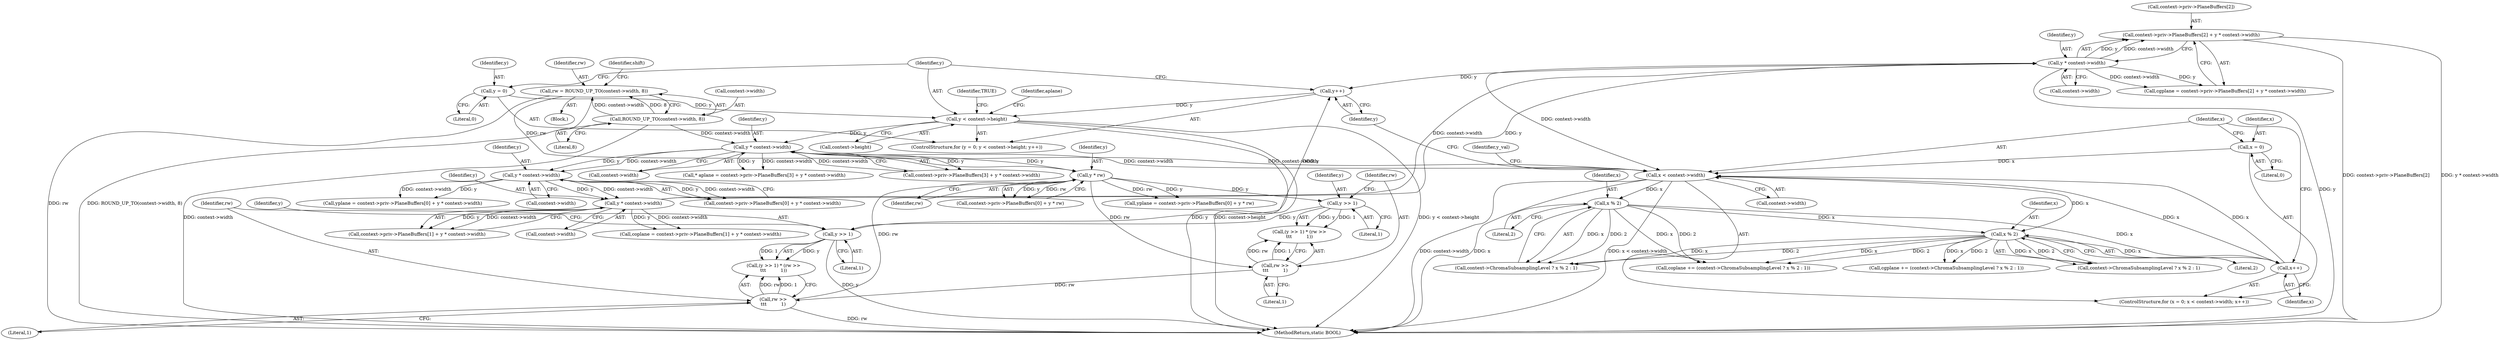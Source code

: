 digraph "0_FreeRDP_d1112c279bd1a327e8e4d0b5f371458bf2579659@array" {
"1000266" [label="(Call,context->priv->PlaneBuffers[2] + y * context->width)"];
"1000274" [label="(Call,y * context->width)"];
"1000259" [label="(Call,y * context->width)"];
"1000244" [label="(Call,y * context->width)"];
"1000175" [label="(Call,y * context->width)"];
"1000153" [label="(Call,y < context->height)"];
"1000158" [label="(Call,y++)"];
"1000226" [label="(Call,y >> 1)"];
"1000209" [label="(Call,y >> 1)"];
"1000195" [label="(Call,y * rw)"];
"1000125" [label="(Call,rw = ROUND_UP_TO(context->width, 8))"];
"1000127" [label="(Call,ROUND_UP_TO(context->width, 8))"];
"1000229" [label="(Call,rw >>\n\t\t\t          1)"];
"1000212" [label="(Call,rw >>\n\t\t\t          1)"];
"1000150" [label="(Call,y = 0)"];
"1000283" [label="(Call,x < context->width)"];
"1000288" [label="(Call,x++)"];
"1000393" [label="(Call,x % 2)"];
"1000403" [label="(Call,x % 2)"];
"1000280" [label="(Call,x = 0)"];
"1000404" [label="(Identifier,x)"];
"1000246" [label="(Call,context->width)"];
"1000244" [label="(Call,y * context->width)"];
"1000175" [label="(Call,y * context->width)"];
"1000249" [label="(Call,coplane = context->priv->PlaneBuffers[1] + y * context->width)"];
"1000259" [label="(Call,y * context->width)"];
"1000195" [label="(Call,y * rw)"];
"1000154" [label="(Identifier,y)"];
"1000226" [label="(Call,y >> 1)"];
"1000228" [label="(Literal,1)"];
"1000281" [label="(Identifier,x)"];
"1000283" [label="(Call,x < context->width)"];
"1000282" [label="(Literal,0)"];
"1000153" [label="(Call,y < context->height)"];
"1000110" [label="(Block,)"];
"1000387" [label="(Call,coplane += (context->ChromaSubsamplingLevel ? x % 2 : 1))"];
"1000227" [label="(Identifier,y)"];
"1000155" [label="(Call,context->height)"];
"1000405" [label="(Literal,2)"];
"1000251" [label="(Call,context->priv->PlaneBuffers[1] + y * context->width)"];
"1000261" [label="(Call,context->width)"];
"1000267" [label="(Call,context->priv->PlaneBuffers[2])"];
"1000176" [label="(Identifier,y)"];
"1000266" [label="(Call,context->priv->PlaneBuffers[2] + y * context->width)"];
"1000284" [label="(Identifier,x)"];
"1000177" [label="(Call,context->width)"];
"1000395" [label="(Literal,2)"];
"1000150" [label="(Call,y = 0)"];
"1000151" [label="(Identifier,y)"];
"1000411" [label="(MethodReturn,static BOOL)"];
"1000397" [label="(Call,cgplane += (context->ChromaSubsamplingLevel ? x % 2 : 1))"];
"1000209" [label="(Call,y >> 1)"];
"1000275" [label="(Identifier,y)"];
"1000165" [label="(Call,* aplane = context->priv->PlaneBuffers[3] + y * context->width)"];
"1000185" [label="(Call,yplane = context->priv->PlaneBuffers[0] + y * rw)"];
"1000131" [label="(Literal,8)"];
"1000260" [label="(Identifier,y)"];
"1000229" [label="(Call,rw >>\n\t\t\t          1)"];
"1000133" [label="(Identifier,shift)"];
"1000280" [label="(Call,x = 0)"];
"1000274" [label="(Call,y * context->width)"];
"1000230" [label="(Identifier,rw)"];
"1000394" [label="(Identifier,x)"];
"1000211" [label="(Literal,1)"];
"1000197" [label="(Identifier,rw)"];
"1000149" [label="(ControlStructure,for (y = 0; y < context->height; y++))"];
"1000276" [label="(Call,context->width)"];
"1000187" [label="(Call,context->priv->PlaneBuffers[0] + y * rw)"];
"1000128" [label="(Call,context->width)"];
"1000152" [label="(Literal,0)"];
"1000126" [label="(Identifier,rw)"];
"1000196" [label="(Identifier,y)"];
"1000225" [label="(Call,(y >> 1) * (rw >>\n\t\t\t          1))"];
"1000125" [label="(Call,rw = ROUND_UP_TO(context->width, 8))"];
"1000158" [label="(Call,y++)"];
"1000231" [label="(Literal,1)"];
"1000212" [label="(Call,rw >>\n\t\t\t          1)"];
"1000214" [label="(Literal,1)"];
"1000167" [label="(Call,context->priv->PlaneBuffers[3] + y * context->width)"];
"1000236" [label="(Call,context->priv->PlaneBuffers[0] + y * context->width)"];
"1000127" [label="(Call,ROUND_UP_TO(context->width, 8))"];
"1000234" [label="(Call,yplane = context->priv->PlaneBuffers[0] + y * context->width)"];
"1000285" [label="(Call,context->width)"];
"1000393" [label="(Call,x % 2)"];
"1000399" [label="(Call,context->ChromaSubsamplingLevel ? x % 2 : 1)"];
"1000288" [label="(Call,x++)"];
"1000289" [label="(Identifier,x)"];
"1000403" [label="(Call,x % 2)"];
"1000264" [label="(Call,cgplane = context->priv->PlaneBuffers[2] + y * context->width)"];
"1000410" [label="(Identifier,TRUE)"];
"1000166" [label="(Identifier,aplane)"];
"1000159" [label="(Identifier,y)"];
"1000245" [label="(Identifier,y)"];
"1000279" [label="(ControlStructure,for (x = 0; x < context->width; x++))"];
"1000389" [label="(Call,context->ChromaSubsamplingLevel ? x % 2 : 1)"];
"1000208" [label="(Call,(y >> 1) * (rw >>\n\t\t\t          1))"];
"1000213" [label="(Identifier,rw)"];
"1000210" [label="(Identifier,y)"];
"1000293" [label="(Identifier,y_val)"];
"1000266" -> "1000264"  [label="AST: "];
"1000266" -> "1000274"  [label="CFG: "];
"1000267" -> "1000266"  [label="AST: "];
"1000274" -> "1000266"  [label="AST: "];
"1000264" -> "1000266"  [label="CFG: "];
"1000266" -> "1000411"  [label="DDG: context->priv->PlaneBuffers[2]"];
"1000266" -> "1000411"  [label="DDG: y * context->width"];
"1000274" -> "1000266"  [label="DDG: y"];
"1000274" -> "1000266"  [label="DDG: context->width"];
"1000274" -> "1000276"  [label="CFG: "];
"1000275" -> "1000274"  [label="AST: "];
"1000276" -> "1000274"  [label="AST: "];
"1000274" -> "1000411"  [label="DDG: y"];
"1000274" -> "1000158"  [label="DDG: y"];
"1000274" -> "1000264"  [label="DDG: y"];
"1000274" -> "1000264"  [label="DDG: context->width"];
"1000259" -> "1000274"  [label="DDG: y"];
"1000259" -> "1000274"  [label="DDG: context->width"];
"1000274" -> "1000283"  [label="DDG: context->width"];
"1000259" -> "1000251"  [label="AST: "];
"1000259" -> "1000261"  [label="CFG: "];
"1000260" -> "1000259"  [label="AST: "];
"1000261" -> "1000259"  [label="AST: "];
"1000251" -> "1000259"  [label="CFG: "];
"1000259" -> "1000249"  [label="DDG: y"];
"1000259" -> "1000249"  [label="DDG: context->width"];
"1000259" -> "1000251"  [label="DDG: y"];
"1000259" -> "1000251"  [label="DDG: context->width"];
"1000244" -> "1000259"  [label="DDG: y"];
"1000244" -> "1000259"  [label="DDG: context->width"];
"1000244" -> "1000236"  [label="AST: "];
"1000244" -> "1000246"  [label="CFG: "];
"1000245" -> "1000244"  [label="AST: "];
"1000246" -> "1000244"  [label="AST: "];
"1000236" -> "1000244"  [label="CFG: "];
"1000244" -> "1000234"  [label="DDG: y"];
"1000244" -> "1000234"  [label="DDG: context->width"];
"1000244" -> "1000236"  [label="DDG: y"];
"1000244" -> "1000236"  [label="DDG: context->width"];
"1000175" -> "1000244"  [label="DDG: y"];
"1000175" -> "1000244"  [label="DDG: context->width"];
"1000175" -> "1000167"  [label="AST: "];
"1000175" -> "1000177"  [label="CFG: "];
"1000176" -> "1000175"  [label="AST: "];
"1000177" -> "1000175"  [label="AST: "];
"1000167" -> "1000175"  [label="CFG: "];
"1000175" -> "1000165"  [label="DDG: y"];
"1000175" -> "1000165"  [label="DDG: context->width"];
"1000175" -> "1000167"  [label="DDG: y"];
"1000175" -> "1000167"  [label="DDG: context->width"];
"1000153" -> "1000175"  [label="DDG: y"];
"1000283" -> "1000175"  [label="DDG: context->width"];
"1000127" -> "1000175"  [label="DDG: context->width"];
"1000175" -> "1000195"  [label="DDG: y"];
"1000175" -> "1000283"  [label="DDG: context->width"];
"1000153" -> "1000149"  [label="AST: "];
"1000153" -> "1000155"  [label="CFG: "];
"1000154" -> "1000153"  [label="AST: "];
"1000155" -> "1000153"  [label="AST: "];
"1000166" -> "1000153"  [label="CFG: "];
"1000410" -> "1000153"  [label="CFG: "];
"1000153" -> "1000411"  [label="DDG: y"];
"1000153" -> "1000411"  [label="DDG: context->height"];
"1000153" -> "1000411"  [label="DDG: y < context->height"];
"1000158" -> "1000153"  [label="DDG: y"];
"1000150" -> "1000153"  [label="DDG: y"];
"1000158" -> "1000149"  [label="AST: "];
"1000158" -> "1000159"  [label="CFG: "];
"1000159" -> "1000158"  [label="AST: "];
"1000154" -> "1000158"  [label="CFG: "];
"1000226" -> "1000158"  [label="DDG: y"];
"1000226" -> "1000225"  [label="AST: "];
"1000226" -> "1000228"  [label="CFG: "];
"1000227" -> "1000226"  [label="AST: "];
"1000228" -> "1000226"  [label="AST: "];
"1000230" -> "1000226"  [label="CFG: "];
"1000226" -> "1000411"  [label="DDG: y"];
"1000226" -> "1000225"  [label="DDG: y"];
"1000226" -> "1000225"  [label="DDG: 1"];
"1000209" -> "1000226"  [label="DDG: y"];
"1000209" -> "1000208"  [label="AST: "];
"1000209" -> "1000211"  [label="CFG: "];
"1000210" -> "1000209"  [label="AST: "];
"1000211" -> "1000209"  [label="AST: "];
"1000213" -> "1000209"  [label="CFG: "];
"1000209" -> "1000208"  [label="DDG: y"];
"1000209" -> "1000208"  [label="DDG: 1"];
"1000195" -> "1000209"  [label="DDG: y"];
"1000195" -> "1000187"  [label="AST: "];
"1000195" -> "1000197"  [label="CFG: "];
"1000196" -> "1000195"  [label="AST: "];
"1000197" -> "1000195"  [label="AST: "];
"1000187" -> "1000195"  [label="CFG: "];
"1000195" -> "1000185"  [label="DDG: y"];
"1000195" -> "1000185"  [label="DDG: rw"];
"1000195" -> "1000187"  [label="DDG: y"];
"1000195" -> "1000187"  [label="DDG: rw"];
"1000125" -> "1000195"  [label="DDG: rw"];
"1000229" -> "1000195"  [label="DDG: rw"];
"1000195" -> "1000212"  [label="DDG: rw"];
"1000125" -> "1000110"  [label="AST: "];
"1000125" -> "1000127"  [label="CFG: "];
"1000126" -> "1000125"  [label="AST: "];
"1000127" -> "1000125"  [label="AST: "];
"1000133" -> "1000125"  [label="CFG: "];
"1000125" -> "1000411"  [label="DDG: rw"];
"1000125" -> "1000411"  [label="DDG: ROUND_UP_TO(context->width, 8)"];
"1000127" -> "1000125"  [label="DDG: context->width"];
"1000127" -> "1000125"  [label="DDG: 8"];
"1000127" -> "1000131"  [label="CFG: "];
"1000128" -> "1000127"  [label="AST: "];
"1000131" -> "1000127"  [label="AST: "];
"1000127" -> "1000411"  [label="DDG: context->width"];
"1000229" -> "1000225"  [label="AST: "];
"1000229" -> "1000231"  [label="CFG: "];
"1000230" -> "1000229"  [label="AST: "];
"1000231" -> "1000229"  [label="AST: "];
"1000225" -> "1000229"  [label="CFG: "];
"1000229" -> "1000411"  [label="DDG: rw"];
"1000229" -> "1000225"  [label="DDG: rw"];
"1000229" -> "1000225"  [label="DDG: 1"];
"1000212" -> "1000229"  [label="DDG: rw"];
"1000212" -> "1000208"  [label="AST: "];
"1000212" -> "1000214"  [label="CFG: "];
"1000213" -> "1000212"  [label="AST: "];
"1000214" -> "1000212"  [label="AST: "];
"1000208" -> "1000212"  [label="CFG: "];
"1000212" -> "1000208"  [label="DDG: rw"];
"1000212" -> "1000208"  [label="DDG: 1"];
"1000150" -> "1000149"  [label="AST: "];
"1000150" -> "1000152"  [label="CFG: "];
"1000151" -> "1000150"  [label="AST: "];
"1000152" -> "1000150"  [label="AST: "];
"1000154" -> "1000150"  [label="CFG: "];
"1000283" -> "1000279"  [label="AST: "];
"1000283" -> "1000285"  [label="CFG: "];
"1000284" -> "1000283"  [label="AST: "];
"1000285" -> "1000283"  [label="AST: "];
"1000293" -> "1000283"  [label="CFG: "];
"1000159" -> "1000283"  [label="CFG: "];
"1000283" -> "1000411"  [label="DDG: context->width"];
"1000283" -> "1000411"  [label="DDG: x"];
"1000283" -> "1000411"  [label="DDG: x < context->width"];
"1000288" -> "1000283"  [label="DDG: x"];
"1000280" -> "1000283"  [label="DDG: x"];
"1000283" -> "1000288"  [label="DDG: x"];
"1000283" -> "1000393"  [label="DDG: x"];
"1000283" -> "1000403"  [label="DDG: x"];
"1000288" -> "1000279"  [label="AST: "];
"1000288" -> "1000289"  [label="CFG: "];
"1000289" -> "1000288"  [label="AST: "];
"1000284" -> "1000288"  [label="CFG: "];
"1000393" -> "1000288"  [label="DDG: x"];
"1000403" -> "1000288"  [label="DDG: x"];
"1000393" -> "1000389"  [label="AST: "];
"1000393" -> "1000395"  [label="CFG: "];
"1000394" -> "1000393"  [label="AST: "];
"1000395" -> "1000393"  [label="AST: "];
"1000389" -> "1000393"  [label="CFG: "];
"1000393" -> "1000387"  [label="DDG: x"];
"1000393" -> "1000387"  [label="DDG: 2"];
"1000393" -> "1000389"  [label="DDG: x"];
"1000393" -> "1000389"  [label="DDG: 2"];
"1000393" -> "1000403"  [label="DDG: x"];
"1000403" -> "1000399"  [label="AST: "];
"1000403" -> "1000405"  [label="CFG: "];
"1000404" -> "1000403"  [label="AST: "];
"1000405" -> "1000403"  [label="AST: "];
"1000399" -> "1000403"  [label="CFG: "];
"1000403" -> "1000387"  [label="DDG: x"];
"1000403" -> "1000387"  [label="DDG: 2"];
"1000403" -> "1000389"  [label="DDG: x"];
"1000403" -> "1000389"  [label="DDG: 2"];
"1000403" -> "1000397"  [label="DDG: x"];
"1000403" -> "1000397"  [label="DDG: 2"];
"1000403" -> "1000399"  [label="DDG: x"];
"1000403" -> "1000399"  [label="DDG: 2"];
"1000280" -> "1000279"  [label="AST: "];
"1000280" -> "1000282"  [label="CFG: "];
"1000281" -> "1000280"  [label="AST: "];
"1000282" -> "1000280"  [label="AST: "];
"1000284" -> "1000280"  [label="CFG: "];
}

